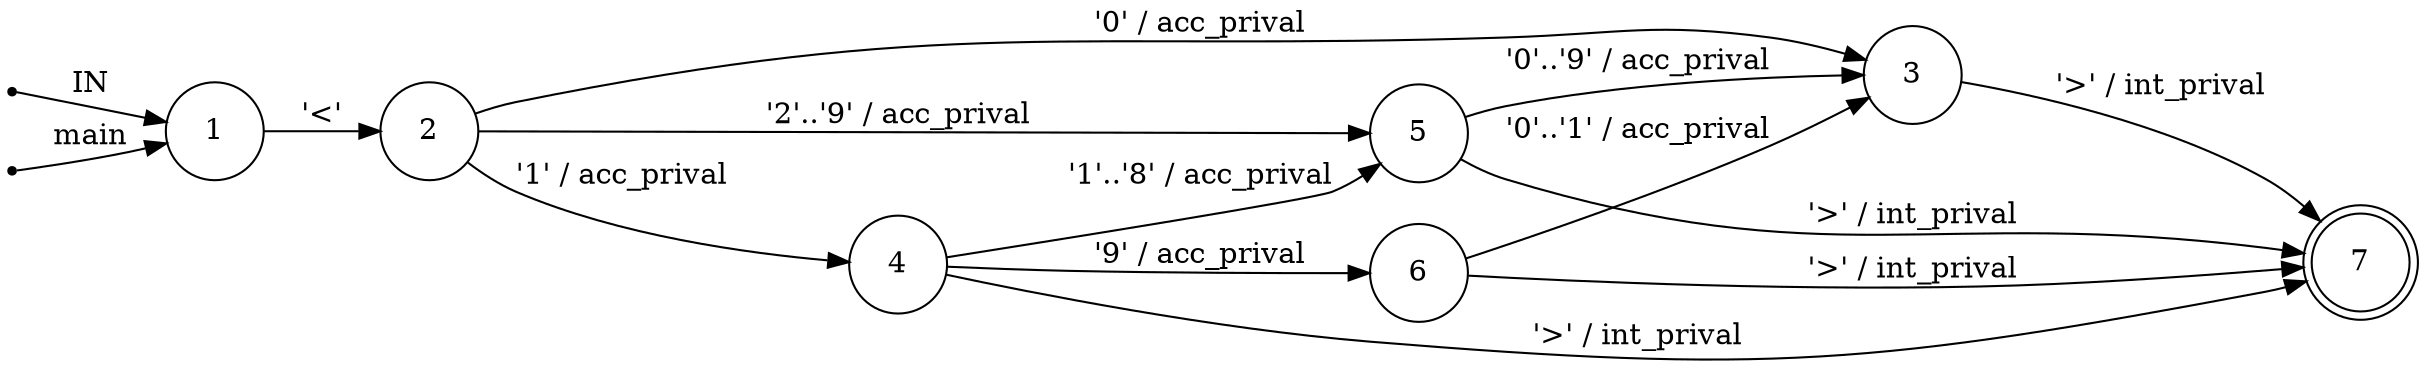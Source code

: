 digraph rfc5424 {
	rankdir=LR;
	node [ shape = point ];
	ENTRY;
	en_1;
	node [ shape = circle, height = 0.2 ];
	node [ fixedsize = true, height = 0.65, shape = doublecircle ];
	7;
	node [ shape = circle ];
	1 -> 2 [ label = "'<'" ];
	2 -> 3 [ label = "'0' / acc_prival" ];
	2 -> 4 [ label = "'1' / acc_prival" ];
	2 -> 5 [ label = "'2'..'9' / acc_prival" ];
	3 -> 7 [ label = "'>' / int_prival" ];
	4 -> 5 [ label = "'1'..'8' / acc_prival" ];
	4 -> 6 [ label = "'9' / acc_prival" ];
	4 -> 7 [ label = "'>' / int_prival" ];
	5 -> 3 [ label = "'0'..'9' / acc_prival" ];
	5 -> 7 [ label = "'>' / int_prival" ];
	6 -> 3 [ label = "'0'..'1' / acc_prival" ];
	6 -> 7 [ label = "'>' / int_prival" ];
	ENTRY -> 1 [ label = "IN" ];
	en_1 -> 1 [ label = "main" ];
}
